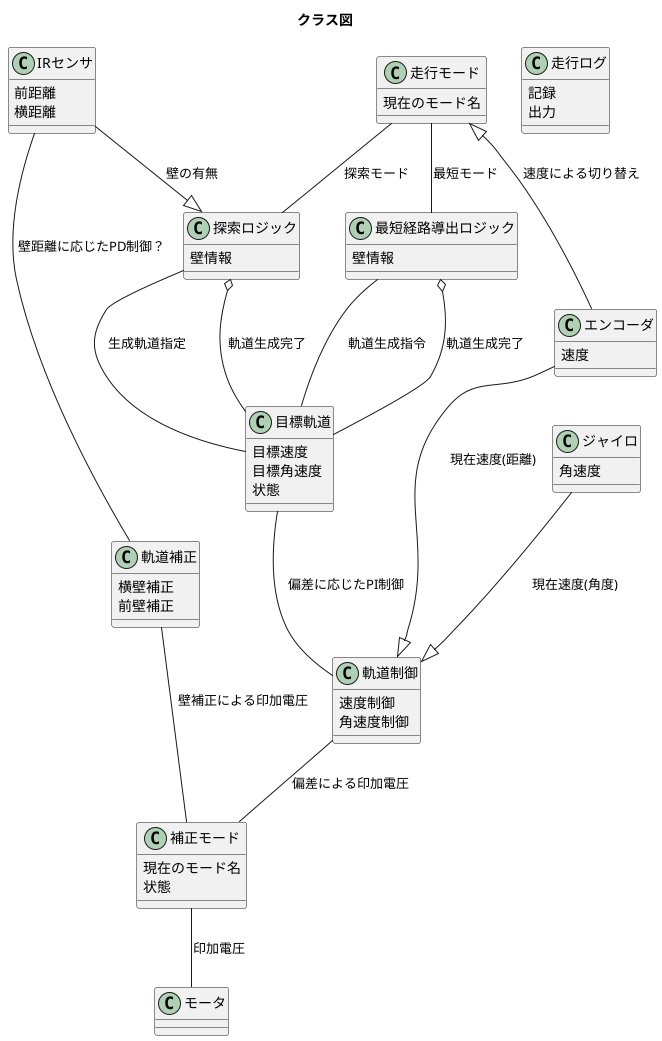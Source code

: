 @startuml
title クラス図

class 走行モード
走行モード : 現在のモード名

Class 目標軌道
目標軌道 : 目標速度
目標軌道 : 目標角速度 
目標軌道 : 状態

class エンコーダ
エンコーダ : 速度

class ジャイロ
ジャイロ : 角速度

class 補正モード
補正モード : 現在のモード名 
補正モード : 状態

class 軌道補正
軌道補正 : 横壁補正
軌道補正 : 前壁補正

class IRセンサ
IRセンサ : 前距離
IRセンサ : 横距離

class 探索ロジック
探索ロジック : 壁情報

class 最短経路導出ロジック
最短経路導出ロジック : 壁情報

class 軌道制御
軌道制御 : 速度制御
軌道制御 : 角速度制御

class モータ


class 走行ログ
走行ログ : 記録
走行ログ : 出力


走行モード <|-- エンコーダ : 速度による切り替え

走行モード -- 探索ロジック : 探索モード

走行モード -- 最短経路導出ロジック : 最短モード

最短経路導出ロジック -- 目標軌道 : 軌道生成指令 
最短経路導出ロジック o-- 目標軌道 : 軌道生成完了


探索ロジック -- 目標軌道 : 生成軌道指定
探索ロジック o-- 目標軌道 : 軌道生成完了

目標軌道 -- 軌道制御 : 偏差に応じたPI制御

軌道制御 -- 補正モード : 偏差による印加電圧

軌道補正 -- 補正モード : 壁補正による印加電圧

補正モード -- モータ : 印加電圧

IRセンサ -- 軌道補正 : 壁距離に応じたPD制御？

エンコーダ --|> 軌道制御 : 現在速度(距離)

ジャイロ --|> 軌道制御 : 現在速度(角度)

IRセンサ --|> 探索ロジック : 壁の有無

@enduml


走行モード：走行モードそのもの、責務として、競技者の入力に応じてモードを変更する。
目標軌道：マウスの移動経路の目標。責務として、走行モードに応じた目標軌道から、目標速度、目標角速度を生成する。
エンコーダー：責務として、現在の速度を取得する
ジャイロ：責務として、現在の角速度を取得する。
補正モード：補正モードそのもの、責務として、モータ印加電圧の補正方法（ジャイロ？IRせんさ？）を決定する。
IRセンサ：現在の壁との距離、壁の有無を取得する。
探索ロジック：迷路の探索経路の生成。責務として、目標軌道の生成、及び壁情報の記録
最短経路導出ロジック：最短走行。責務として、壁情報をもとに最短経路を生成。
軌道制御：軌道の制御方法。責務として、目標速度、角速度に対する、現在速度、角速度をもとに、モータ印加電圧を決定する。
軌道補正：軌道の補正方法。責務として、補正モードをもとにIRセンサの情報からモータ印加電圧を補正する。
モータ：モータそのもの。責務として、補正モードに応じ、電圧をモータに印加する。
走行ログ：ログシステム。責務として、走行時のログを記録し、出力する。


**クラス候補**
走行モード：走行モードにより目標軌道の生成方法が変わるため。
目標軌道：マウスの移動経路の目標が必要であるため。
目標速度：目標軌道の生成には目標速度が必要となるため
エンコーダー：現在の速度を知るために必要
目標角速度；目標軌道の生成には目標角速度が必要となるため
ジャイロ：現在の角速度を知るために必要。
補正モード：目標軌道に追従するとき、補正方法を都度変更するため必要
IRセンサ：一部補正モードにおいて、壁との距離を知るために必要
探索ロジック：一部走行モードにおいて、目標軌道の生成に必要。
最短経路導出ロジック：一部走行モードにおいて、目標軌道の生成に必要。
速度制御：目標速度に対し、速度を追従させるために必要
角速度制御：目標角速度に対し、角速度を追従させるために必要
走行ログ：走行時のログを記録、出力するために必要
